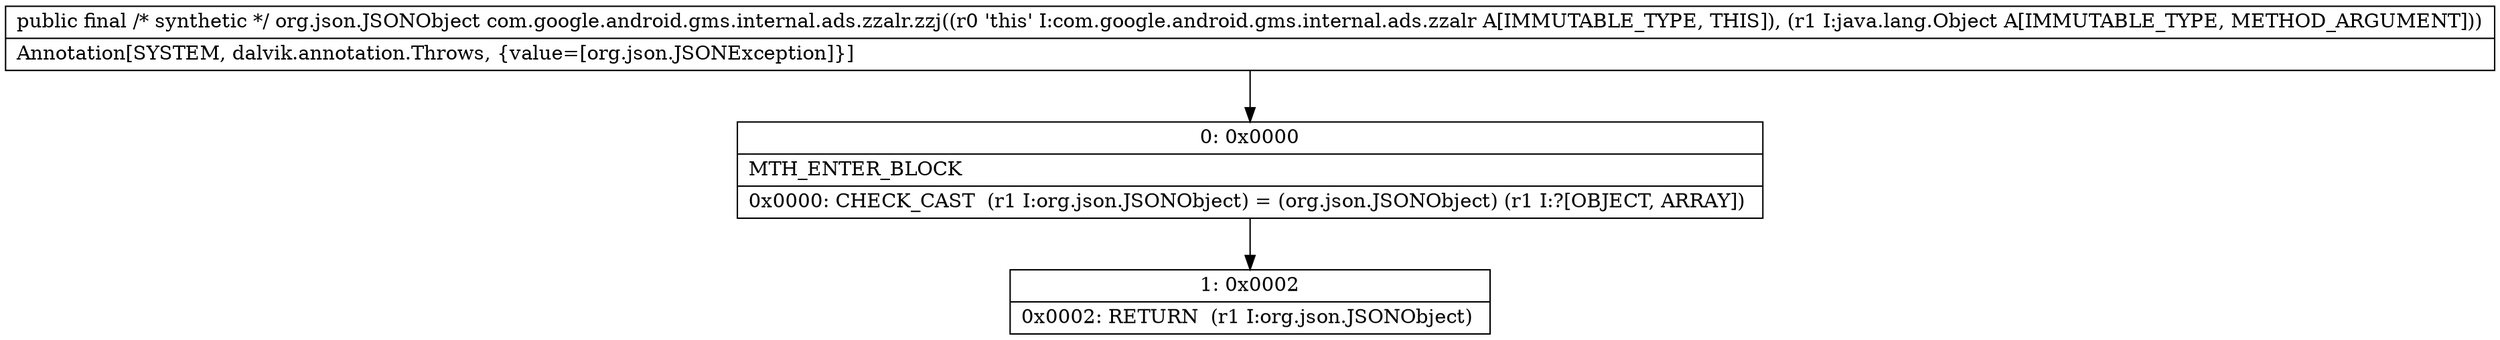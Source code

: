 digraph "CFG forcom.google.android.gms.internal.ads.zzalr.zzj(Ljava\/lang\/Object;)Lorg\/json\/JSONObject;" {
Node_0 [shape=record,label="{0\:\ 0x0000|MTH_ENTER_BLOCK\l|0x0000: CHECK_CAST  (r1 I:org.json.JSONObject) = (org.json.JSONObject) (r1 I:?[OBJECT, ARRAY]) \l}"];
Node_1 [shape=record,label="{1\:\ 0x0002|0x0002: RETURN  (r1 I:org.json.JSONObject) \l}"];
MethodNode[shape=record,label="{public final \/* synthetic *\/ org.json.JSONObject com.google.android.gms.internal.ads.zzalr.zzj((r0 'this' I:com.google.android.gms.internal.ads.zzalr A[IMMUTABLE_TYPE, THIS]), (r1 I:java.lang.Object A[IMMUTABLE_TYPE, METHOD_ARGUMENT]))  | Annotation[SYSTEM, dalvik.annotation.Throws, \{value=[org.json.JSONException]\}]\l}"];
MethodNode -> Node_0;
Node_0 -> Node_1;
}

